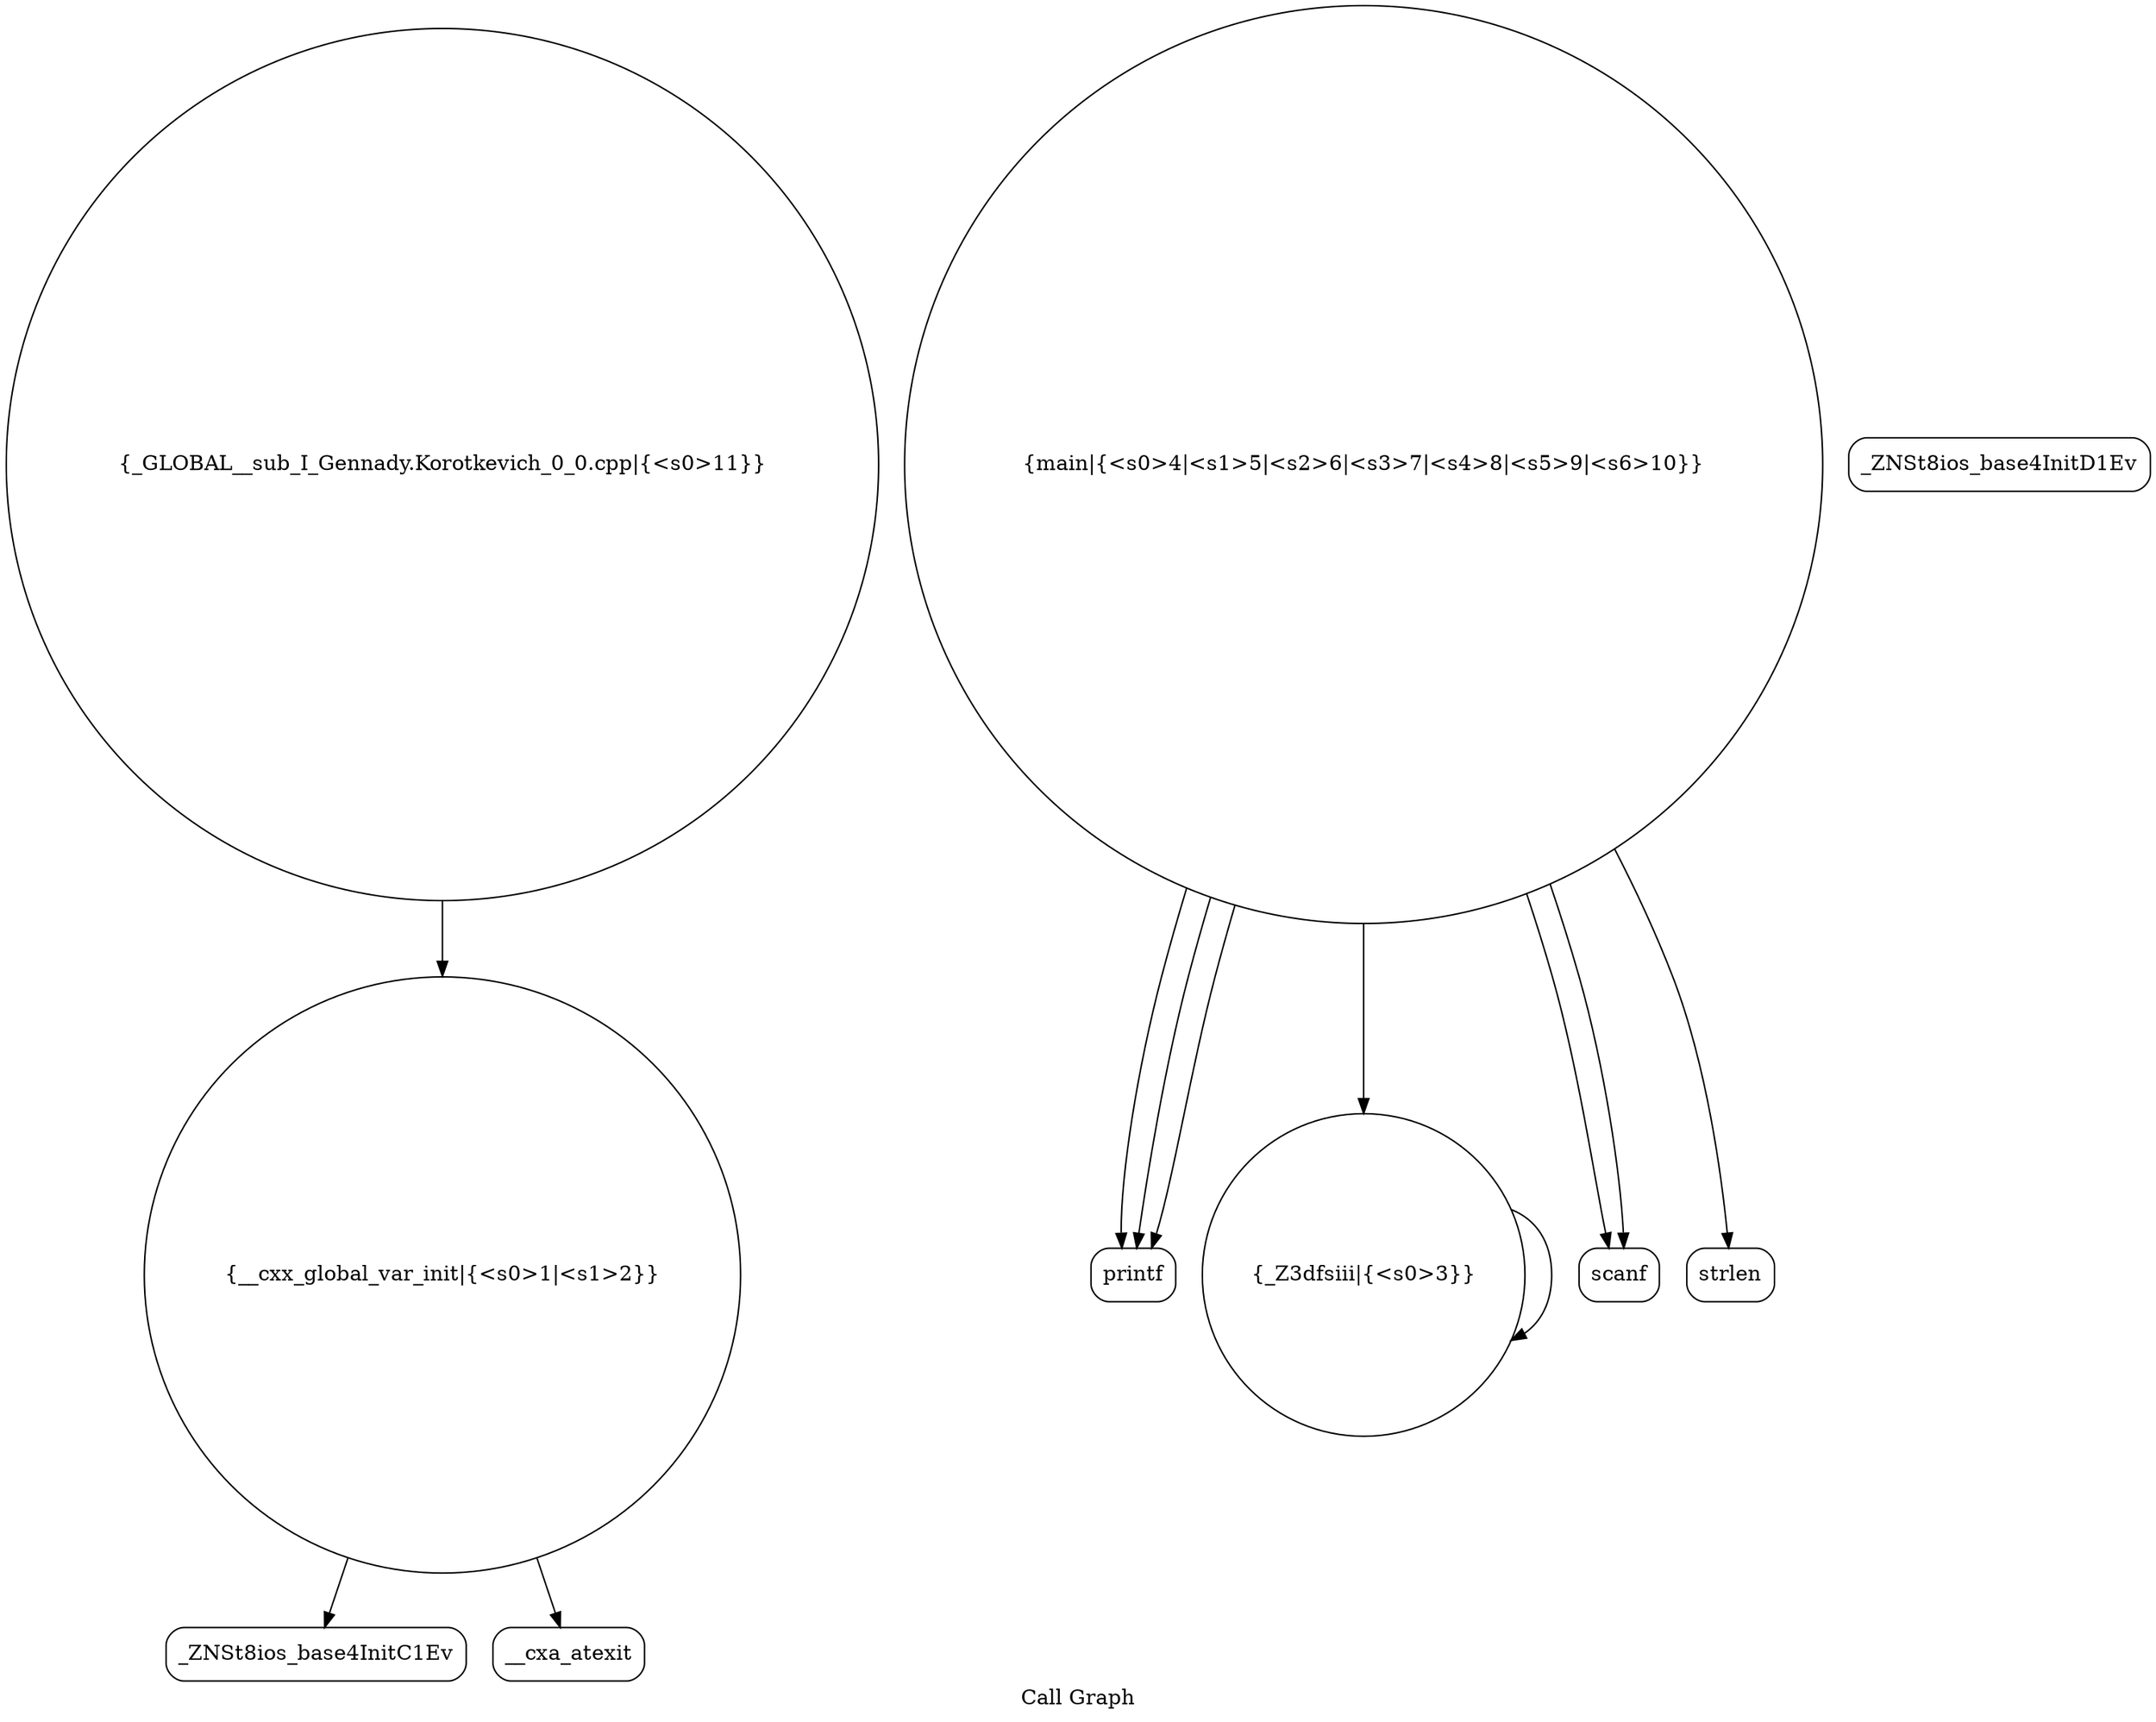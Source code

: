 digraph "Call Graph" {
	label="Call Graph";

	Node0x560052aaa740 [shape=record,shape=circle,label="{__cxx_global_var_init|{<s0>1|<s1>2}}"];
	Node0x560052aaa740:s0 -> Node0x560052aaabd0[color=black];
	Node0x560052aaa740:s1 -> Node0x560052aaacd0[color=black];
	Node0x560052aaaed0 [shape=record,shape=Mrecord,label="{printf}"];
	Node0x560052aaac50 [shape=record,shape=Mrecord,label="{_ZNSt8ios_base4InitD1Ev}"];
	Node0x560052aaafd0 [shape=record,shape=circle,label="{_GLOBAL__sub_I_Gennady.Korotkevich_0_0.cpp|{<s0>11}}"];
	Node0x560052aaafd0:s0 -> Node0x560052aaa740[color=black];
	Node0x560052aaad50 [shape=record,shape=circle,label="{_Z3dfsiii|{<s0>3}}"];
	Node0x560052aaad50:s0 -> Node0x560052aaad50[color=black];
	Node0x560052aaae50 [shape=record,shape=Mrecord,label="{scanf}"];
	Node0x560052aaabd0 [shape=record,shape=Mrecord,label="{_ZNSt8ios_base4InitC1Ev}"];
	Node0x560052aaaf50 [shape=record,shape=Mrecord,label="{strlen}"];
	Node0x560052aaacd0 [shape=record,shape=Mrecord,label="{__cxa_atexit}"];
	Node0x560052aaadd0 [shape=record,shape=circle,label="{main|{<s0>4|<s1>5|<s2>6|<s3>7|<s4>8|<s5>9|<s6>10}}"];
	Node0x560052aaadd0:s0 -> Node0x560052aaae50[color=black];
	Node0x560052aaadd0:s1 -> Node0x560052aaaed0[color=black];
	Node0x560052aaadd0:s2 -> Node0x560052aaae50[color=black];
	Node0x560052aaadd0:s3 -> Node0x560052aaaf50[color=black];
	Node0x560052aaadd0:s4 -> Node0x560052aaaed0[color=black];
	Node0x560052aaadd0:s5 -> Node0x560052aaad50[color=black];
	Node0x560052aaadd0:s6 -> Node0x560052aaaed0[color=black];
}
